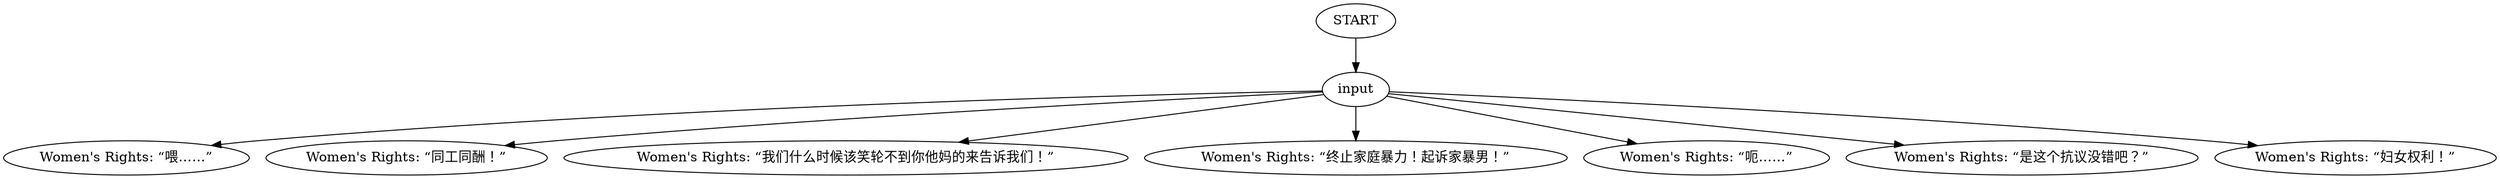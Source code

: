 # GATES / WOMENS RIGHTS first phase barks
# Barks for WR protester. If it comes out interesting and fun, and not some sort of boring shit unimaginative garbage.
# ==================================================
digraph G {
	  0 [label="START"];
	  1 [label="input"];
	  2 [label="Women's Rights: “喂……”"];
	  3 [label="Women's Rights: “同工同酬！”"];
	  4 [label="Women's Rights: “我们什么时候该笑轮不到你他妈的来告诉我们！”"];
	  6 [label="Women's Rights: “终止家庭暴力！起诉家暴男！”"];
	  7 [label="Women's Rights: “呃……”"];
	  8 [label="Women's Rights: “是这个抗议没错吧？”"];
	  9 [label="Women's Rights: “妇女权利！”"];
	  0 -> 1
	  1 -> 2
	  1 -> 3
	  1 -> 4
	  1 -> 6
	  1 -> 7
	  1 -> 8
	  1 -> 9
}

